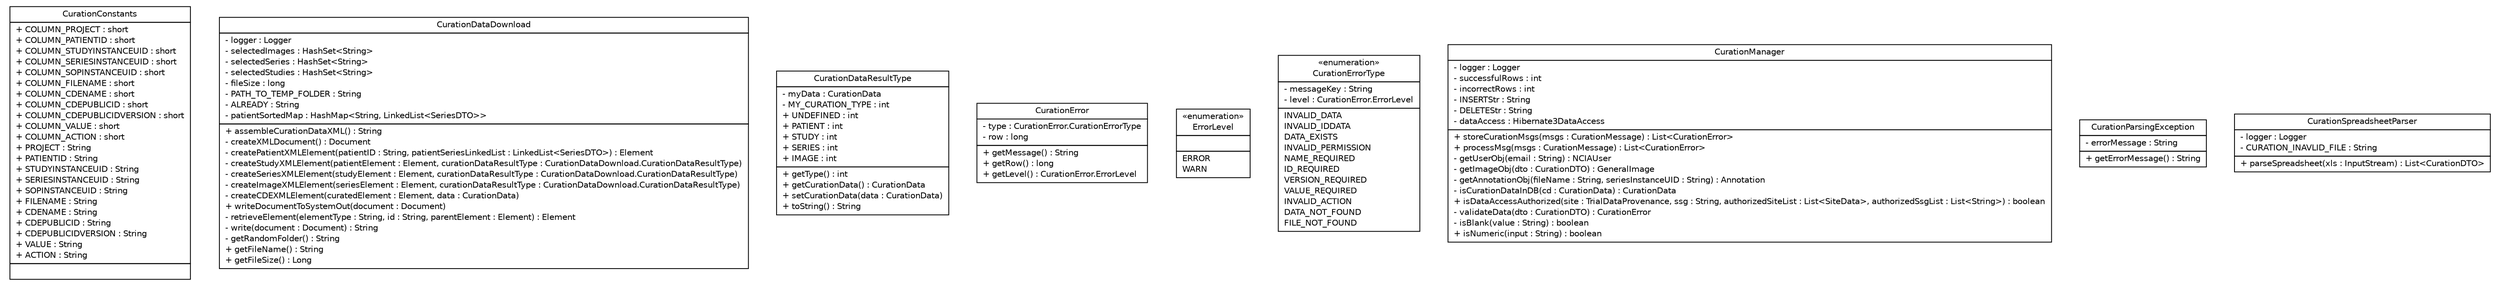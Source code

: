 #!/usr/local/bin/dot
#
# Class diagram 
# Generated by UmlGraph version 4.8 (http://www.spinellis.gr/sw/umlgraph)
#

digraph G {
	edge [fontname="Helvetica",fontsize=10,labelfontname="Helvetica",labelfontsize=10];
	node [fontname="Helvetica",fontsize=10,shape=plaintext];
	// gov.nih.nci.ncia.curation.CurationConstants
	c810 [label=<<table border="0" cellborder="1" cellspacing="0" cellpadding="2" port="p" href="./CurationConstants.html">
		<tr><td><table border="0" cellspacing="0" cellpadding="1">
			<tr><td> CurationConstants </td></tr>
		</table></td></tr>
		<tr><td><table border="0" cellspacing="0" cellpadding="1">
			<tr><td align="left"> + COLUMN_PROJECT : short </td></tr>
			<tr><td align="left"> + COLUMN_PATIENTID : short </td></tr>
			<tr><td align="left"> + COLUMN_STUDYINSTANCEUID : short </td></tr>
			<tr><td align="left"> + COLUMN_SERIESINSTANCEUID : short </td></tr>
			<tr><td align="left"> + COLUMN_SOPINSTANCEUID : short </td></tr>
			<tr><td align="left"> + COLUMN_FILENAME : short </td></tr>
			<tr><td align="left"> + COLUMN_CDENAME : short </td></tr>
			<tr><td align="left"> + COLUMN_CDEPUBLICID : short </td></tr>
			<tr><td align="left"> + COLUMN_CDEPUBLICIDVERSION : short </td></tr>
			<tr><td align="left"> + COLUMN_VALUE : short </td></tr>
			<tr><td align="left"> + COLUMN_ACTION : short </td></tr>
			<tr><td align="left"> + PROJECT : String </td></tr>
			<tr><td align="left"> + PATIENTID : String </td></tr>
			<tr><td align="left"> + STUDYINSTANCEUID : String </td></tr>
			<tr><td align="left"> + SERIESINSTANCEUID : String </td></tr>
			<tr><td align="left"> + SOPINSTANCEUID : String </td></tr>
			<tr><td align="left"> + FILENAME : String </td></tr>
			<tr><td align="left"> + CDENAME : String </td></tr>
			<tr><td align="left"> + CDEPUBLICID : String </td></tr>
			<tr><td align="left"> + CDEPUBLICIDVERSION : String </td></tr>
			<tr><td align="left"> + VALUE : String </td></tr>
			<tr><td align="left"> + ACTION : String </td></tr>
		</table></td></tr>
		<tr><td><table border="0" cellspacing="0" cellpadding="1">
			<tr><td align="left">  </td></tr>
		</table></td></tr>
		</table>>, fontname="Helvetica", fontcolor="black", fontsize=10.0];
	// gov.nih.nci.ncia.curation.CurationDataDownload
	c811 [label=<<table border="0" cellborder="1" cellspacing="0" cellpadding="2" port="p" href="./CurationDataDownload.html">
		<tr><td><table border="0" cellspacing="0" cellpadding="1">
			<tr><td> CurationDataDownload </td></tr>
		</table></td></tr>
		<tr><td><table border="0" cellspacing="0" cellpadding="1">
			<tr><td align="left"> - logger : Logger </td></tr>
			<tr><td align="left"> - selectedImages : HashSet&lt;String&gt; </td></tr>
			<tr><td align="left"> - selectedSeries : HashSet&lt;String&gt; </td></tr>
			<tr><td align="left"> - selectedStudies : HashSet&lt;String&gt; </td></tr>
			<tr><td align="left"> - fileSize : long </td></tr>
			<tr><td align="left"> - PATH_TO_TEMP_FOLDER : String </td></tr>
			<tr><td align="left"> - ALREADY : String </td></tr>
			<tr><td align="left"> - patientSortedMap : HashMap&lt;String, LinkedList&lt;SeriesDTO&gt;&gt; </td></tr>
		</table></td></tr>
		<tr><td><table border="0" cellspacing="0" cellpadding="1">
			<tr><td align="left"> + assembleCurationDataXML() : String </td></tr>
			<tr><td align="left"> - createXMLDocument() : Document </td></tr>
			<tr><td align="left"> - createPatientXMLElement(patientID : String, patientSeriesLinkedList : LinkedList&lt;SeriesDTO&gt;) : Element </td></tr>
			<tr><td align="left"> - createStudyXMLElement(patientElement : Element, curationDataResultType : CurationDataDownload.CurationDataResultType) </td></tr>
			<tr><td align="left"> - createSeriesXMLElement(studyElement : Element, curationDataResultType : CurationDataDownload.CurationDataResultType) </td></tr>
			<tr><td align="left"> - createImageXMLElement(seriesElement : Element, curationDataResultType : CurationDataDownload.CurationDataResultType) </td></tr>
			<tr><td align="left"> - createCDEXMLElement(curatedElement : Element, data : CurationData) </td></tr>
			<tr><td align="left"> + writeDocumentToSystemOut(document : Document) </td></tr>
			<tr><td align="left"> - retrieveElement(elementType : String, id : String, parentElement : Element) : Element </td></tr>
			<tr><td align="left"> - write(document : Document) : String </td></tr>
			<tr><td align="left"> - getRandomFolder() : String </td></tr>
			<tr><td align="left"> + getFileName() : String </td></tr>
			<tr><td align="left"> + getFileSize() : Long </td></tr>
		</table></td></tr>
		</table>>, fontname="Helvetica", fontcolor="black", fontsize=10.0];
	// gov.nih.nci.ncia.curation.CurationDataDownload.CurationDataResultType
	c812 [label=<<table border="0" cellborder="1" cellspacing="0" cellpadding="2" port="p" href="./CurationDataDownload.CurationDataResultType.html">
		<tr><td><table border="0" cellspacing="0" cellpadding="1">
			<tr><td> CurationDataResultType </td></tr>
		</table></td></tr>
		<tr><td><table border="0" cellspacing="0" cellpadding="1">
			<tr><td align="left"> - myData : CurationData </td></tr>
			<tr><td align="left"> - MY_CURATION_TYPE : int </td></tr>
			<tr><td align="left"> + UNDEFINED : int </td></tr>
			<tr><td align="left"> + PATIENT : int </td></tr>
			<tr><td align="left"> + STUDY : int </td></tr>
			<tr><td align="left"> + SERIES : int </td></tr>
			<tr><td align="left"> + IMAGE : int </td></tr>
		</table></td></tr>
		<tr><td><table border="0" cellspacing="0" cellpadding="1">
			<tr><td align="left"> + getType() : int </td></tr>
			<tr><td align="left"> + getCurationData() : CurationData </td></tr>
			<tr><td align="left"> + setCurationData(data : CurationData) </td></tr>
			<tr><td align="left"> + toString() : String </td></tr>
		</table></td></tr>
		</table>>, fontname="Helvetica", fontcolor="black", fontsize=10.0];
	// gov.nih.nci.ncia.curation.CurationError
	c813 [label=<<table border="0" cellborder="1" cellspacing="0" cellpadding="2" port="p" href="./CurationError.html">
		<tr><td><table border="0" cellspacing="0" cellpadding="1">
			<tr><td> CurationError </td></tr>
		</table></td></tr>
		<tr><td><table border="0" cellspacing="0" cellpadding="1">
			<tr><td align="left"> - type : CurationError.CurationErrorType </td></tr>
			<tr><td align="left"> - row : long </td></tr>
		</table></td></tr>
		<tr><td><table border="0" cellspacing="0" cellpadding="1">
			<tr><td align="left"> + getMessage() : String </td></tr>
			<tr><td align="left"> + getRow() : long </td></tr>
			<tr><td align="left"> + getLevel() : CurationError.ErrorLevel </td></tr>
		</table></td></tr>
		</table>>, fontname="Helvetica", fontcolor="black", fontsize=10.0];
	// gov.nih.nci.ncia.curation.CurationError.ErrorLevel
	c814 [label=<<table border="0" cellborder="1" cellspacing="0" cellpadding="2" port="p" href="./CurationError.ErrorLevel.html">
		<tr><td><table border="0" cellspacing="0" cellpadding="1">
			<tr><td> &laquo;enumeration&raquo; </td></tr>
			<tr><td> ErrorLevel </td></tr>
		</table></td></tr>
		<tr><td><table border="0" cellspacing="0" cellpadding="1">
			<tr><td align="left">  </td></tr>
		</table></td></tr>
		<tr><td><table border="0" cellspacing="0" cellpadding="1">
			<tr><td align="left"> ERROR </td></tr>
			<tr><td align="left"> WARN </td></tr>
		</table></td></tr>
		</table>>, fontname="Helvetica", fontcolor="black", fontsize=10.0];
	// gov.nih.nci.ncia.curation.CurationError.CurationErrorType
	c815 [label=<<table border="0" cellborder="1" cellspacing="0" cellpadding="2" port="p" href="./CurationError.CurationErrorType.html">
		<tr><td><table border="0" cellspacing="0" cellpadding="1">
			<tr><td> &laquo;enumeration&raquo; </td></tr>
			<tr><td> CurationErrorType </td></tr>
		</table></td></tr>
		<tr><td><table border="0" cellspacing="0" cellpadding="1">
			<tr><td align="left"> - messageKey : String </td></tr>
			<tr><td align="left"> - level : CurationError.ErrorLevel </td></tr>
		</table></td></tr>
		<tr><td><table border="0" cellspacing="0" cellpadding="1">
			<tr><td align="left"> INVALID_DATA </td></tr>
			<tr><td align="left"> INVALID_IDDATA </td></tr>
			<tr><td align="left"> DATA_EXISTS </td></tr>
			<tr><td align="left"> INVALID_PERMISSION </td></tr>
			<tr><td align="left"> NAME_REQUIRED </td></tr>
			<tr><td align="left"> ID_REQUIRED </td></tr>
			<tr><td align="left"> VERSION_REQUIRED </td></tr>
			<tr><td align="left"> VALUE_REQUIRED </td></tr>
			<tr><td align="left"> INVALID_ACTION </td></tr>
			<tr><td align="left"> DATA_NOT_FOUND </td></tr>
			<tr><td align="left"> FILE_NOT_FOUND </td></tr>
		</table></td></tr>
		</table>>, fontname="Helvetica", fontcolor="black", fontsize=10.0];
	// gov.nih.nci.ncia.curation.CurationManager
	c816 [label=<<table border="0" cellborder="1" cellspacing="0" cellpadding="2" port="p" href="./CurationManager.html">
		<tr><td><table border="0" cellspacing="0" cellpadding="1">
			<tr><td> CurationManager </td></tr>
		</table></td></tr>
		<tr><td><table border="0" cellspacing="0" cellpadding="1">
			<tr><td align="left"> - logger : Logger </td></tr>
			<tr><td align="left"> - successfulRows : int </td></tr>
			<tr><td align="left"> - incorrectRows : int </td></tr>
			<tr><td align="left"> - INSERTStr : String </td></tr>
			<tr><td align="left"> - DELETEStr : String </td></tr>
			<tr><td align="left"> - dataAccess : Hibernate3DataAccess </td></tr>
		</table></td></tr>
		<tr><td><table border="0" cellspacing="0" cellpadding="1">
			<tr><td align="left"> + storeCurationMsgs(msgs : CurationMessage) : List&lt;CurationError&gt; </td></tr>
			<tr><td align="left"> + processMsg(msgs : CurationMessage) : List&lt;CurationError&gt; </td></tr>
			<tr><td align="left"> - getUserObj(email : String) : NCIAUser </td></tr>
			<tr><td align="left"> - getImageObj(dto : CurationDTO) : GeneralImage </td></tr>
			<tr><td align="left"> - getAnnotationObj(fileName : String, seriesInstanceUID : String) : Annotation </td></tr>
			<tr><td align="left"> - isCurationDataInDB(cd : CurationData) : CurationData </td></tr>
			<tr><td align="left"> + isDataAccessAuthorized(site : TrialDataProvenance, ssg : String, authorizedSiteList : List&lt;SiteData&gt;, authorizedSsgList : List&lt;String&gt;) : boolean </td></tr>
			<tr><td align="left"> - validateData(dto : CurationDTO) : CurationError </td></tr>
			<tr><td align="left"> - isBlank(value : String) : boolean </td></tr>
			<tr><td align="left"> + isNumeric(input : String) : boolean </td></tr>
		</table></td></tr>
		</table>>, fontname="Helvetica", fontcolor="black", fontsize=10.0];
	// gov.nih.nci.ncia.curation.CurationParsingException
	c817 [label=<<table border="0" cellborder="1" cellspacing="0" cellpadding="2" port="p" href="./CurationParsingException.html">
		<tr><td><table border="0" cellspacing="0" cellpadding="1">
			<tr><td> CurationParsingException </td></tr>
		</table></td></tr>
		<tr><td><table border="0" cellspacing="0" cellpadding="1">
			<tr><td align="left"> - errorMessage : String </td></tr>
		</table></td></tr>
		<tr><td><table border="0" cellspacing="0" cellpadding="1">
			<tr><td align="left"> + getErrorMessage() : String </td></tr>
		</table></td></tr>
		</table>>, fontname="Helvetica", fontcolor="black", fontsize=10.0];
	// gov.nih.nci.ncia.curation.CurationSpreadsheetParser
	c818 [label=<<table border="0" cellborder="1" cellspacing="0" cellpadding="2" port="p" href="./CurationSpreadsheetParser.html">
		<tr><td><table border="0" cellspacing="0" cellpadding="1">
			<tr><td> CurationSpreadsheetParser </td></tr>
		</table></td></tr>
		<tr><td><table border="0" cellspacing="0" cellpadding="1">
			<tr><td align="left"> - logger : Logger </td></tr>
			<tr><td align="left"> - CURATION_INAVLID_FILE : String </td></tr>
		</table></td></tr>
		<tr><td><table border="0" cellspacing="0" cellpadding="1">
			<tr><td align="left"> + parseSpreadsheet(xls : InputStream) : List&lt;CurationDTO&gt; </td></tr>
		</table></td></tr>
		</table>>, fontname="Helvetica", fontcolor="black", fontsize=10.0];
}

